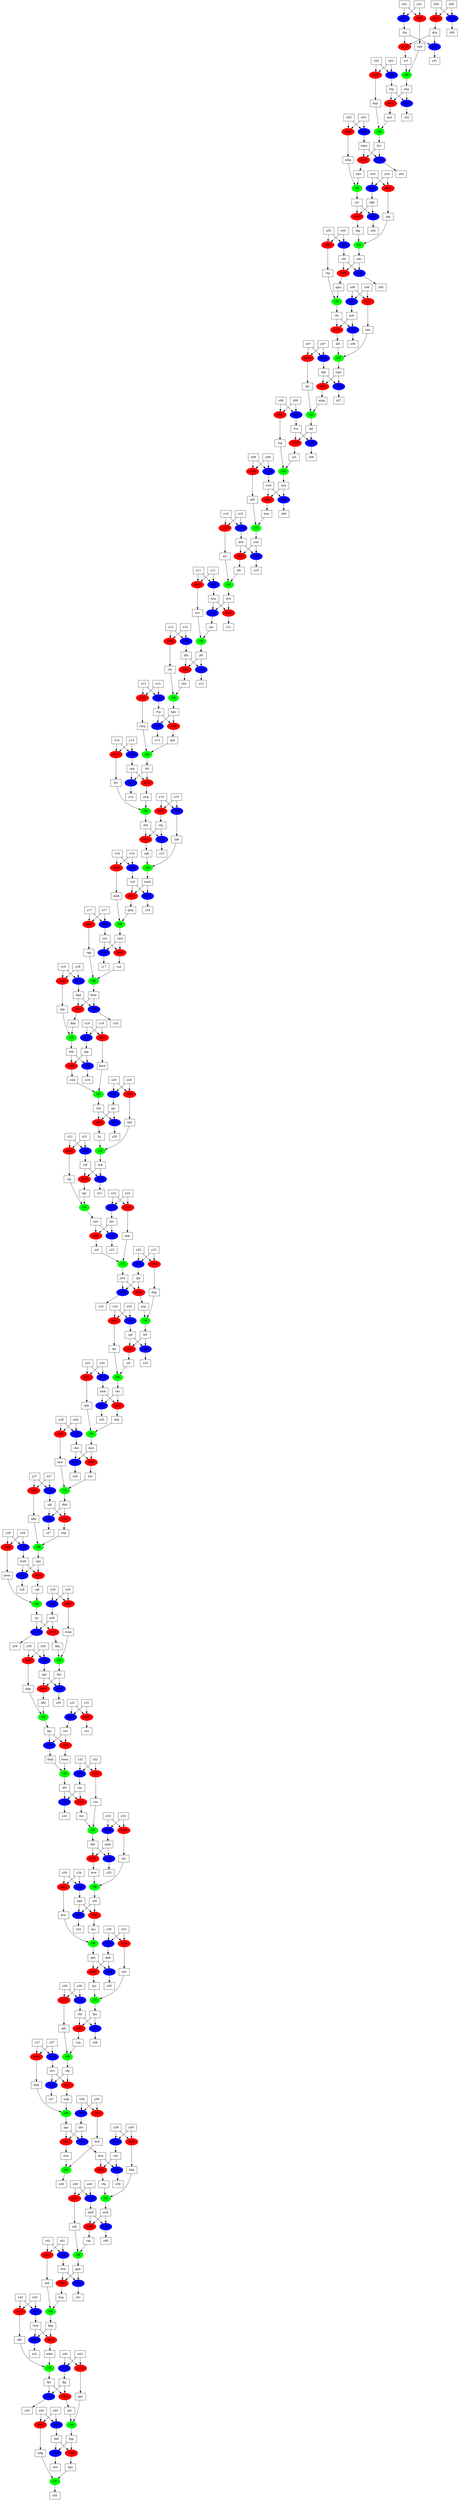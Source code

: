 digraph "G" {
func0 [label="XOR",color=blue,style=filled];
func1 [label="AND",color=red,style=filled];
func2 [label="XOR",color=blue,style=filled];
func3 [label="OR",color=green,style=filled];
func4 [label="XOR",color=blue,style=filled];
func5 [label="XOR",color=blue,style=filled];
func6 [label="AND",color=red,style=filled];
func7 [label="OR",color=green,style=filled];
func8 [label="AND",color=red,style=filled];
func9 [label="OR",color=green,style=filled];
func10 [label="AND",color=red,style=filled];
func11 [label="AND",color=red,style=filled];
func12 [label="AND",color=red,style=filled];
func13 [label="XOR",color=blue,style=filled];
func14 [label="OR",color=green,style=filled];
func15 [label="XOR",color=blue,style=filled];
func16 [label="XOR",color=blue,style=filled];
func17 [label="AND",color=red,style=filled];
func18 [label="OR",color=green,style=filled];
func19 [label="AND",color=red,style=filled];
func20 [label="XOR",color=blue,style=filled];
func21 [label="AND",color=red,style=filled];
func22 [label="AND",color=red,style=filled];
func23 [label="AND",color=red,style=filled];
func24 [label="AND",color=red,style=filled];
func25 [label="XOR",color=blue,style=filled];
func26 [label="XOR",color=blue,style=filled];
func27 [label="AND",color=red,style=filled];
func28 [label="AND",color=red,style=filled];
func29 [label="OR",color=green,style=filled];
func30 [label="AND",color=red,style=filled];
func31 [label="XOR",color=blue,style=filled];
func32 [label="OR",color=green,style=filled];
func33 [label="AND",color=red,style=filled];
func34 [label="AND",color=red,style=filled];
func35 [label="OR",color=green,style=filled];
func36 [label="OR",color=green,style=filled];
func37 [label="AND",color=red,style=filled];
func38 [label="OR",color=green,style=filled];
func39 [label="AND",color=red,style=filled];
func40 [label="OR",color=green,style=filled];
func41 [label="XOR",color=blue,style=filled];
func42 [label="XOR",color=blue,style=filled];
func43 [label="XOR",color=blue,style=filled];
func44 [label="XOR",color=blue,style=filled];
func45 [label="AND",color=red,style=filled];
func46 [label="OR",color=green,style=filled];
func47 [label="XOR",color=blue,style=filled];
func48 [label="XOR",color=blue,style=filled];
func49 [label="XOR",color=blue,style=filled];
func50 [label="XOR",color=blue,style=filled];
func51 [label="XOR",color=blue,style=filled];
func52 [label="OR",color=green,style=filled];
func53 [label="XOR",color=blue,style=filled];
func54 [label="XOR",color=blue,style=filled];
func55 [label="OR",color=green,style=filled];
func56 [label="AND",color=red,style=filled];
func57 [label="XOR",color=blue,style=filled];
func58 [label="XOR",color=blue,style=filled];
func59 [label="OR",color=green,style=filled];
func60 [label="AND",color=red,style=filled];
func61 [label="OR",color=green,style=filled];
func62 [label="OR",color=green,style=filled];
func63 [label="AND",color=red,style=filled];
func64 [label="AND",color=red,style=filled];
func65 [label="AND",color=red,style=filled];
func66 [label="OR",color=green,style=filled];
func67 [label="XOR",color=blue,style=filled];
func68 [label="XOR",color=blue,style=filled];
func69 [label="AND",color=red,style=filled];
func70 [label="XOR",color=blue,style=filled];
func71 [label="XOR",color=blue,style=filled];
func72 [label="AND",color=red,style=filled];
func73 [label="OR",color=green,style=filled];
func74 [label="XOR",color=blue,style=filled];
func75 [label="AND",color=red,style=filled];
func76 [label="AND",color=red,style=filled];
func77 [label="AND",color=red,style=filled];
func78 [label="OR",color=green,style=filled];
func79 [label="XOR",color=blue,style=filled];
func80 [label="AND",color=red,style=filled];
func81 [label="XOR",color=blue,style=filled];
func82 [label="AND",color=red,style=filled];
func83 [label="AND",color=red,style=filled];
func84 [label="AND",color=red,style=filled];
func85 [label="AND",color=red,style=filled];
func86 [label="XOR",color=blue,style=filled];
func87 [label="XOR",color=blue,style=filled];
func88 [label="AND",color=red,style=filled];
func89 [label="AND",color=red,style=filled];
func90 [label="AND",color=red,style=filled];
func91 [label="AND",color=red,style=filled];
func92 [label="XOR",color=blue,style=filled];
func93 [label="OR",color=green,style=filled];
func94 [label="OR",color=green,style=filled];
func95 [label="XOR",color=blue,style=filled];
func96 [label="XOR",color=blue,style=filled];
func97 [label="XOR",color=blue,style=filled];
func98 [label="XOR",color=blue,style=filled];
func99 [label="AND",color=red,style=filled];
func100 [label="XOR",color=blue,style=filled];
func101 [label="XOR",color=blue,style=filled];
func102 [label="AND",color=red,style=filled];
func103 [label="XOR",color=blue,style=filled];
func104 [label="XOR",color=blue,style=filled];
func105 [label="AND",color=red,style=filled];
func106 [label="AND",color=red,style=filled];
func107 [label="XOR",color=blue,style=filled];
func108 [label="XOR",color=blue,style=filled];
func109 [label="AND",color=red,style=filled];
func110 [label="AND",color=red,style=filled];
func111 [label="OR",color=green,style=filled];
func112 [label="XOR",color=blue,style=filled];
func113 [label="XOR",color=blue,style=filled];
func114 [label="XOR",color=blue,style=filled];
func115 [label="XOR",color=blue,style=filled];
func116 [label="XOR",color=blue,style=filled];
func117 [label="XOR",color=blue,style=filled];
func118 [label="AND",color=red,style=filled];
func119 [label="AND",color=red,style=filled];
func120 [label="AND",color=red,style=filled];
func121 [label="XOR",color=blue,style=filled];
func122 [label="OR",color=green,style=filled];
func123 [label="OR",color=green,style=filled];
func124 [label="AND",color=red,style=filled];
func125 [label="XOR",color=blue,style=filled];
func126 [label="AND",color=red,style=filled];
func127 [label="AND",color=red,style=filled];
func128 [label="XOR",color=blue,style=filled];
func129 [label="XOR",color=blue,style=filled];
func130 [label="AND",color=red,style=filled];
func131 [label="AND",color=red,style=filled];
func132 [label="XOR",color=blue,style=filled];
func133 [label="XOR",color=blue,style=filled];
func134 [label="XOR",color=blue,style=filled];
func135 [label="AND",color=red,style=filled];
func136 [label="XOR",color=blue,style=filled];
func137 [label="AND",color=red,style=filled];
func138 [label="OR",color=green,style=filled];
func139 [label="AND",color=red,style=filled];
func140 [label="OR",color=green,style=filled];
func141 [label="AND",color=red,style=filled];
func142 [label="XOR",color=blue,style=filled];
func143 [label="XOR",color=blue,style=filled];
func144 [label="OR",color=green,style=filled];
func145 [label="AND",color=red,style=filled];
func146 [label="AND",color=red,style=filled];
func147 [label="AND",color=red,style=filled];
func148 [label="XOR",color=blue,style=filled];
func149 [label="AND",color=red,style=filled];
func150 [label="AND",color=red,style=filled];
func151 [label="XOR",color=blue,style=filled];
func152 [label="XOR",color=blue,style=filled];
func153 [label="AND",color=red,style=filled];
func154 [label="AND",color=red,style=filled];
func155 [label="OR",color=green,style=filled];
func156 [label="AND",color=red,style=filled];
func157 [label="AND",color=red,style=filled];
func158 [label="XOR",color=blue,style=filled];
func159 [label="OR",color=green,style=filled];
func160 [label="XOR",color=blue,style=filled];
func161 [label="OR",color=green,style=filled];
func162 [label="XOR",color=blue,style=filled];
func163 [label="AND",color=red,style=filled];
func164 [label="XOR",color=blue,style=filled];
func165 [label="OR",color=green,style=filled];
func166 [label="OR",color=green,style=filled];
func167 [label="XOR",color=blue,style=filled];
func168 [label="AND",color=red,style=filled];
func169 [label="AND",color=red,style=filled];
func170 [label="AND",color=red,style=filled];
func171 [label="XOR",color=blue,style=filled];
func172 [label="AND",color=red,style=filled];
func173 [label="OR",color=green,style=filled];
func174 [label="OR",color=green,style=filled];
func175 [label="AND",color=red,style=filled];
func176 [label="AND",color=red,style=filled];
func177 [label="OR",color=green,style=filled];
func178 [label="XOR",color=blue,style=filled];
func179 [label="XOR",color=blue,style=filled];
func180 [label="XOR",color=blue,style=filled];
func181 [label="AND",color=red,style=filled];
func182 [label="OR",color=green,style=filled];
func183 [label="XOR",color=blue,style=filled];
func184 [label="XOR",color=blue,style=filled];
func185 [label="OR",color=green,style=filled];
func186 [label="AND",color=red,style=filled];
func187 [label="AND",color=red,style=filled];
func188 [label="XOR",color=blue,style=filled];
func189 [label="XOR",color=blue,style=filled];
func190 [label="OR",color=green,style=filled];
func191 [label="OR",color=green,style=filled];
func192 [label="AND",color=red,style=filled];
func193 [label="AND",color=red,style=filled];
func194 [label="AND",color=red,style=filled];
func195 [label="AND",color=red,style=filled];
func196 [label="XOR",color=blue,style=filled];
func197 [label="AND",color=red,style=filled];
func198 [label="XOR",color=blue,style=filled];
func199 [label="OR",color=green,style=filled];
func200 [label="XOR",color=blue,style=filled];
func201 [label="AND",color=red,style=filled];
func202 [label="XOR",color=blue,style=filled];
func203 [label="XOR",color=blue,style=filled];
func204 [label="OR",color=green,style=filled];
func205 [label="XOR",color=blue,style=filled];
func206 [label="AND",color=red,style=filled];
func207 [label="AND",color=red,style=filled];
func208 [label="XOR",color=blue,style=filled];
func209 [label="OR",color=green,style=filled];
func210 [label="AND",color=red,style=filled];
func211 [label="OR",color=green,style=filled];
func212 [label="XOR",color=blue,style=filled];
func213 [label="AND",color=red,style=filled];
func214 [label="AND",color=red,style=filled];
func215 [label="XOR",color=blue,style=filled];
func216 [label="XOR",color=blue,style=filled];
func217 [label="XOR",color=blue,style=filled];
func218 [label="XOR",color=blue,style=filled];
func219 [label="XOR",color=blue,style=filled];
func220 [label="AND",color=red,style=filled];
func221 [label="AND",color=red,style=filled];
wire_rdf [label="rdf",shape=box];
wire_nck [label="nck",shape=box];
wire_z21 [label="z21",shape=box];
wire_rdf -> func0;
wire_nck -> func0;
func0 -> wire_z21;
wire_y12 [label="y12",shape=box];
wire_x12 [label="x12",shape=box];
wire_stn [label="stn",shape=box];
wire_y12 -> func1;
wire_x12 -> func1;
func1 -> wire_stn;
wire_twb [label="twb",shape=box];
wire_jgm [label="jgm",shape=box];
wire_z41 [label="z41",shape=box];
wire_twb -> func2;
wire_jgm -> func2;
func2 -> wire_z41;
wire_cpj [label="cpj",shape=box];
wire_tgr [label="tgr",shape=box];
wire_cmt [label="cmt",shape=box];
wire_cpj -> func3;
wire_tgr -> func3;
func3 -> wire_cmt;
wire_y17 [label="y17",shape=box];
wire_x17 [label="x17",shape=box];
wire_jws [label="jws",shape=box];
wire_y17 -> func4;
wire_x17 -> func4;
func4 -> wire_jws;
wire_cpg [label="cpg",shape=box];
wire_tdr [label="tdr",shape=box];
wire_z14 [label="z14",shape=box];
wire_cpg -> func5;
wire_tdr -> func5;
func5 -> wire_z14;
wire_x42 [label="x42",shape=box];
wire_y42 [label="y42",shape=box];
wire_dkt [label="dkt",shape=box];
wire_x42 -> func6;
wire_y42 -> func6;
func6 -> wire_dkt;
wire_jmq [label="jmq",shape=box];
wire_bjv [label="bjv",shape=box];
wire_dck [label="dck",shape=box];
wire_jmq -> func7;
wire_bjv -> func7;
func7 -> wire_dck;
wire_wkt [label="wkt",shape=box];
wire_jgp [label="jgp",shape=box];
wire_cwk [label="cwk",shape=box];
wire_wkt -> func8;
wire_jgp -> func8;
func8 -> wire_cwk;
wire_fmk [label="fmk",shape=box];
wire_wqh [label="wqh",shape=box];
wire_pqr [label="pqr",shape=box];
wire_fmk -> func9;
wire_wqh -> func9;
func9 -> wire_pqr;
wire_jws [label="jws",shape=box];
wire_rmd [label="rmd",shape=box];
wire_rsd [label="rsd",shape=box];
wire_jws -> func10;
wire_rmd -> func10;
func10 -> wire_rsd;
wire_y32 [label="y32",shape=box];
wire_x32 [label="x32",shape=box];
wire_rns [label="rns",shape=box];
wire_y32 -> func11;
wire_x32 -> func11;
func11 -> wire_rns;
wire_twb [label="twb",shape=box];
wire_jgm [label="jgm",shape=box];
wire_kvg [label="kvg",shape=box];
wire_twb -> func12;
wire_jgm -> func12;
func12 -> wire_kvg;
wire_nrq [label="nrq",shape=box];
wire_wcd [label="wcd",shape=box];
wire_z09 [label="z09",shape=box];
wire_nrq -> func13;
wire_wcd -> func13;
func13 -> wire_z09;
wire_btc [label="btc",shape=box];
wire_rns [label="rns",shape=box];
wire_dtb [label="dtb",shape=box];
wire_btc -> func14;
wire_rns -> func14;
func14 -> wire_dtb;
wire_ctq [label="ctq",shape=box];
wire_gjs [label="gjs",shape=box];
wire_z20 [label="z20",shape=box];
wire_ctq -> func15;
wire_gjs -> func15;
func15 -> wire_z20;
wire_dqd [label="dqd",shape=box];
wire_hhm [label="hhm",shape=box];
wire_z18 [label="z18",shape=box];
wire_dqd -> func16;
wire_hhm -> func16;
func16 -> wire_z18;
wire_hfh [label="hfh",shape=box];
wire_jdt [label="jdt",shape=box];
wire_nhs [label="nhs",shape=box];
wire_hfh -> func17;
wire_jdt -> func17;
func17 -> wire_nhs;
wire_rsd [label="rsd",shape=box];
wire_rgp [label="rgp",shape=box];
wire_hhm [label="hhm",shape=box];
wire_rsd -> func18;
wire_rgp -> func18;
func18 -> wire_hhm;
wire_x19 [label="x19",shape=box];
wire_y19 [label="y19",shape=box];
wire_kmw [label="kmw",shape=box];
wire_x19 -> func19;
wire_y19 -> func19;
func19 -> wire_kmw;
wire_dck [label="dck",shape=box];
wire_ctg [label="ctg",shape=box];
wire_z15 [label="z15",shape=box];
wire_dck -> func20;
wire_ctg -> func20;
func20 -> wire_z15;
wire_pqr [label="pqr",shape=box];
wire_hhv [label="hhv",shape=box];
wire_trm [label="trm",shape=box];
wire_pqr -> func21;
wire_hhv -> func21;
func21 -> wire_trm;
wire_y08 [label="y08",shape=box];
wire_x08 [label="x08",shape=box];
wire_trg [label="trg",shape=box];
wire_y08 -> func22;
wire_x08 -> func22;
func22 -> wire_trg;
wire_x31 [label="x31",shape=box];
wire_y31 [label="y31",shape=box];
wire_z31 [label="z31",shape=box];
wire_x31 -> func23;
wire_y31 -> func23;
func23 -> wire_z31;
wire_x14 [label="x14",shape=box];
wire_y14 [label="y14",shape=box];
wire_bjv [label="bjv",shape=box];
wire_x14 -> func24;
wire_y14 -> func24;
func24 -> wire_bjv;
wire_y26 [label="y26",shape=box];
wire_x26 [label="x26",shape=box];
wire_sbn [label="sbn",shape=box];
wire_y26 -> func25;
wire_x26 -> func25;
func25 -> wire_sbn;
wire_pgj [label="pgj",shape=box];
wire_fnn [label="fnn",shape=box];
wire_z30 [label="z30",shape=box];
wire_pgj -> func26;
wire_fnn -> func26;
func26 -> wire_z30;
wire_hwb [label="hwb",shape=box];
wire_rgq [label="rgq",shape=box];
wire_cqf [label="cqf",shape=box];
wire_hwb -> func27;
wire_rgq -> func27;
func27 -> wire_cqf;
wire_ctq [label="ctq",shape=box];
wire_gjs [label="gjs",shape=box];
wire_fcj [label="fcj",shape=box];
wire_ctq -> func28;
wire_gjs -> func28;
func28 -> wire_fcj;
wire_thp [label="thp",shape=box];
wire_qdg [label="qdg",shape=box];
wire_rgq [label="rgq",shape=box];
wire_thp -> func29;
wire_qdg -> func29;
func29 -> wire_rgq;
wire_y03 [label="y03",shape=box];
wire_x03 [label="x03",shape=box];
wire_mhg [label="mhg",shape=box];
wire_y03 -> func30;
wire_x03 -> func30;
func30 -> wire_mhg;
wire_sbt [label="sbt",shape=box];
wire_ndc [label="ndc",shape=box];
wire_z05 [label="z05",shape=box];
wire_sbt -> func31;
wire_ndc -> func31;
func31 -> wire_z05;
wire_nrr [label="nrr",shape=box];
wire_hfv [label="hfv",shape=box];
wire_dvh [label="dvh",shape=box];
wire_nrr -> func32;
wire_hfv -> func32;
func32 -> wire_dvh;
wire_x07 [label="x07",shape=box];
wire_y07 [label="y07",shape=box];
wire_djc [label="djc",shape=box];
wire_x07 -> func33;
wire_y07 -> func33;
func33 -> wire_djc;
wire_dtb [label="dtb",shape=box];
wire_mpb [label="mpb",shape=box];
wire_hvw [label="hvw",shape=box];
wire_dtb -> func34;
wire_mpb -> func34;
func34 -> wire_hvw;
wire_pwm [label="pwm",shape=box];
wire_cqf [label="cqf",shape=box];
wire_cjs [label="cjs",shape=box];
wire_pwm -> func35;
wire_cqf -> func35;
func35 -> wire_cjs;
wire_dkt [label="dkt",shape=box];
wire_wdw [label="wdw",shape=box];
wire_fpv [label="fpv",shape=box];
wire_dkt -> func36;
wire_wdw -> func36;
func36 -> wire_fpv;
wire_x24 [label="x24",shape=box];
wire_y24 [label="y24",shape=box];
wire_djv [label="djv",shape=box];
wire_x24 -> func37;
wire_y24 -> func37;
func37 -> wire_djv;
wire_vsq [label="vsq",shape=box];
wire_gkt [label="gkt",shape=box];
wire_cfp [label="cfp",shape=box];
wire_vsq -> func38;
wire_gkt -> func38;
func38 -> wire_cfp;
wire_x17 [label="x17",shape=box];
wire_y17 [label="y17",shape=box];
wire_rgp [label="rgp",shape=box];
wire_x17 -> func39;
wire_y17 -> func39;
func39 -> wire_rgp;
wire_rvf [label="rvf",shape=box];
wire_vph [label="vph",shape=box];
wire_nhg [label="nhg",shape=box];
wire_rvf -> func40;
wire_vph -> func40;
func40 -> wire_nhg;
wire_x44 [label="x44",shape=box];
wire_y44 [label="y44",shape=box];
wire_bbf [label="bbf",shape=box];
wire_x44 -> func41;
wire_y44 -> func41;
func41 -> wire_bbf;
wire_cjs [label="cjs",shape=box];
wire_gnb [label="gnb",shape=box];
wire_z29 [label="z29",shape=box];
wire_cjs -> func42;
wire_gnb -> func42;
func42 -> wire_z29;
wire_y30 [label="y30",shape=box];
wire_x30 [label="x30",shape=box];
wire_pgj [label="pgj",shape=box];
wire_y30 -> func43;
wire_x30 -> func43;
func43 -> wire_pgj;
wire_y27 [label="y27",shape=box];
wire_x27 [label="x27",shape=box];
wire_sjb [label="sjb",shape=box];
wire_y27 -> func44;
wire_x27 -> func44;
func44 -> wire_sjb;
wire_fpp [label="fpp",shape=box];
wire_bbf [label="bbf",shape=box];
wire_dps [label="dps",shape=box];
wire_fpp -> func45;
wire_bbf -> func45;
func45 -> wire_dps;
wire_ggc [label="ggc",shape=box];
wire_ptt [label="ptt",shape=box];
wire_fpp [label="fpp",shape=box];
wire_ggc -> func46;
wire_ptt -> func46;
func46 -> wire_fpp;
wire_x18 [label="x18",shape=box];
wire_y18 [label="y18",shape=box];
wire_dqd [label="dqd",shape=box];
wire_x18 -> func47;
wire_y18 -> func47;
func47 -> wire_dqd;
wire_y19 [label="y19",shape=box];
wire_x19 [label="x19",shape=box];
wire_jgp [label="jgp",shape=box];
wire_y19 -> func48;
wire_x19 -> func48;
func48 -> wire_jgp;
wire_wkt [label="wkt",shape=box];
wire_jgp [label="jgp",shape=box];
wire_z19 [label="z19",shape=box];
wire_wkt -> func49;
wire_jgp -> func49;
func49 -> wire_z19;
wire_jcs [label="jcs",shape=box];
wire_ngk [label="ngk",shape=box];
wire_z04 [label="z04",shape=box];
wire_jcs -> func50;
wire_ngk -> func50;
func50 -> wire_z04;
wire_y21 [label="y21",shape=box];
wire_x21 [label="x21",shape=box];
wire_rdf [label="rdf",shape=box];
wire_y21 -> func51;
wire_x21 -> func51;
func51 -> wire_rdf;
wire_spp [label="spp",shape=box];
wire_fkm [label="fkm",shape=box];
wire_wkt [label="wkt",shape=box];
wire_spp -> func52;
wire_fkm -> func52;
func52 -> wire_wkt;
wire_x16 [label="x16",shape=box];
wire_y16 [label="y16",shape=box];
wire_vsd [label="vsd",shape=box];
wire_x16 -> func53;
wire_y16 -> func53;
func53 -> wire_vsd;
wire_y14 [label="y14",shape=box];
wire_x14 [label="x14",shape=box];
wire_cpg [label="cpg",shape=box];
wire_y14 -> func54;
wire_x14 -> func54;
func54 -> wire_cpg;
wire_mbk [label="mbk",shape=box];
wire_qwg [label="qwg",shape=box];
wire_rmd [label="rmd",shape=box];
wire_mbk -> func55;
wire_qwg -> func55;
func55 -> wire_rmd;
wire_y10 [label="y10",shape=box];
wire_x10 [label="x10",shape=box];
wire_nrr [label="nrr",shape=box];
wire_y10 -> func56;
wire_x10 -> func56;
func56 -> wire_nrr;
wire_x05 [label="x05",shape=box];
wire_y05 [label="y05",shape=box];
wire_sbt [label="sbt",shape=box];
wire_x05 -> func57;
wire_y05 -> func57;
func57 -> wire_sbt;
wire_y13 [label="y13",shape=box];
wire_x13 [label="x13",shape=box];
wire_fvp [label="fvp",shape=box];
wire_y13 -> func58;
wire_x13 -> func58;
func58 -> wire_fvp;
wire_gdf [label="gdf",shape=box];
wire_tnw [label="tnw",shape=box];
wire_srm [label="srm",shape=box];
wire_gdf -> func59;
wire_tnw -> func59;
func59 -> wire_srm;
wire_x09 [label="x09",shape=box];
wire_y09 [label="y09",shape=box];
wire_gdf [label="gdf",shape=box];
wire_x09 -> func60;
wire_y09 -> func60;
func60 -> wire_gdf;
wire_nvc [label="nvc",shape=box];
wire_rpv [label="rpv",shape=box];
wire_jdt [label="jdt",shape=box];
wire_nvc -> func61;
wire_rpv -> func61;
func61 -> wire_jdt;
wire_kmw [label="kmw",shape=box];
wire_cwk [label="cwk",shape=box];
wire_ctq [label="ctq",shape=box];
wire_kmw -> func62;
wire_cwk -> func62;
func62 -> wire_ctq;
wire_vsd [label="vsd",shape=box];
wire_wmb [label="wmb",shape=box];
wire_qwg [label="qwg",shape=box];
wire_vsd -> func63;
wire_wmb -> func63;
func63 -> wire_qwg;
wire_x44 [label="x44",shape=box];
wire_y44 [label="y44",shape=box];
wire_mfg [label="mfg",shape=box];
wire_x44 -> func64;
wire_y44 -> func64;
func64 -> wire_mfg;
wire_y27 [label="y27",shape=box];
wire_x27 [label="x27",shape=box];
wire_qdg [label="qdg",shape=box];
wire_y27 -> func65;
wire_x27 -> func65;
func65 -> wire_qdg;
wire_jbg [label="jbg",shape=box];
wire_jqp [label="jqp",shape=box];
wire_ndc [label="ndc",shape=box];
wire_jbg -> func66;
wire_jqp -> func66;
func66 -> wire_ndc;
wire_x04 [label="x04",shape=box];
wire_y04 [label="y04",shape=box];
wire_ngk [label="ngk",shape=box];
wire_x04 -> func67;
wire_y04 -> func67;
func67 -> wire_ngk;
wire_hfh [label="hfh",shape=box];
wire_jdt [label="jdt",shape=box];
wire_z12 [label="z12",shape=box];
wire_hfh -> func68;
wire_jdt -> func68;
func68 -> wire_z12;
wire_ctg [label="ctg",shape=box];
wire_dck [label="dck",shape=box];
wire_sqh [label="sqh",shape=box];
wire_ctg -> func69;
wire_dck -> func69;
func69 -> wire_sqh;
wire_jww [label="jww",shape=box];
wire_djk [label="djk",shape=box];
wire_z23 [label="z23",shape=box];
wire_jww -> func70;
wire_djk -> func70;
func70 -> wire_z23;
wire_dtf [label="dtf",shape=box];
wire_vjq [label="vjq",shape=box];
wire_z32 [label="z32",shape=box];
wire_dtf -> func71;
wire_vjq -> func71;
func71 -> wire_z32;
wire_ngd [label="ngd",shape=box];
wire_sbf [label="sbf",shape=box];
wire_ksc [label="ksc",shape=box];
wire_ngd -> func72;
wire_sbf -> func72;
func72 -> wire_ksc;
wire_mfg [label="mfg",shape=box];
wire_dps [label="dps",shape=box];
wire_z45 [label="z45",shape=box];
wire_mfg -> func73;
wire_dps -> func73;
func73 -> wire_z45;
wire_x01 [label="x01",shape=box];
wire_y01 [label="y01",shape=box];
wire_rtg [label="rtg",shape=box];
wire_x01 -> func74;
wire_y01 -> func74;
func74 -> wire_rtg;
wire_tdr [label="tdr",shape=box];
wire_cpg [label="cpg",shape=box];
wire_jmq [label="jmq",shape=box];
wire_tdr -> func75;
wire_cpg -> func75;
func75 -> wire_jmq;
wire_y28 [label="y28",shape=box];
wire_x28 [label="x28",shape=box];
wire_pwm [label="pwm",shape=box];
wire_y28 -> func76;
wire_x28 -> func76;
func76 -> wire_pwm;
wire_y41 [label="y41",shape=box];
wire_x41 [label="x41",shape=box];
wire_hhf [label="hhf",shape=box];
wire_y41 -> func77;
wire_x41 -> func77;
func77 -> wire_hhf;
wire_qqp [label="qqp",shape=box];
wire_hfd [label="hfd",shape=box];
wire_fgs [label="fgs",shape=box];
wire_qqp -> func78;
wire_hfd -> func78;
func78 -> wire_fgs;
wire_wmb [label="wmb",shape=box];
wire_vsd [label="vsd",shape=box];
wire_z16 [label="z16",shape=box];
wire_wmb -> func79;
wire_vsd -> func79;
func79 -> wire_z16;
wire_pgj [label="pgj",shape=box];
wire_fnn [label="fnn",shape=box];
wire_hfd [label="hfd",shape=box];
wire_pgj -> func80;
wire_fnn -> func80;
func80 -> wire_hfd;
wire_dmf [label="dmf",shape=box];
wire_nwb [label="nwb",shape=box];
wire_z40 [label="z40",shape=box];
wire_dmf -> func81;
wire_nwb -> func81;
func81 -> wire_z40;
wire_rfs [label="rfs",shape=box];
wire_pcb [label="pcb",shape=box];
wire_ktf [label="ktf",shape=box];
wire_rfs -> func82;
wire_pcb -> func82;
func82 -> wire_ktf;
wire_y05 [label="y05",shape=box];
wire_x05 [label="x05",shape=box];
wire_rtp [label="rtp",shape=box];
wire_y05 -> func83;
wire_x05 -> func83;
func83 -> wire_rtp;
wire_vjq [label="vjq",shape=box];
wire_dtf [label="dtf",shape=box];
wire_btc [label="btc",shape=box];
wire_vjq -> func84;
wire_dtf -> func84;
func84 -> wire_btc;
wire_fvp [label="fvp",shape=box];
wire_hjm [label="hjm",shape=box];
wire_qrk [label="qrk",shape=box];
wire_fvp -> func85;
wire_hjm -> func85;
func85 -> wire_qrk;
wire_mpb [label="mpb",shape=box];
wire_dtb [label="dtb",shape=box];
wire_z33 [label="z33",shape=box];
wire_mpb -> func86;
wire_dtb -> func86;
func86 -> wire_z33;
wire_y12 [label="y12",shape=box];
wire_x12 [label="x12",shape=box];
wire_hfh [label="hfh",shape=box];
wire_y12 -> func87;
wire_x12 -> func87;
func87 -> wire_hfh;
wire_cmt [label="cmt",shape=box];
wire_cbv [label="cbv",shape=box];
wire_jcd [label="jcd",shape=box];
wire_cmt -> func88;
wire_cbv -> func88;
func88 -> wire_jcd;
wire_tkf [label="tkf",shape=box];
wire_frw [label="frw",shape=box];
wire_nrt [label="nrt",shape=box];
wire_tkf -> func89;
wire_frw -> func89;
func89 -> wire_nrt;
wire_wcd [label="wcd",shape=box];
wire_nrq [label="nrq",shape=box];
wire_tnw [label="tnw",shape=box];
wire_wcd -> func90;
wire_nrq -> func90;
func90 -> wire_tnw;
wire_hwk [label="hwk",shape=box];
wire_cbc [label="cbc",shape=box];
wire_btk [label="btk",shape=box];
wire_hwk -> func91;
wire_cbc -> func91;
func91 -> wire_btk;
wire_hhv [label="hhv",shape=box];
wire_pqr [label="pqr",shape=box];
wire_dvq [label="dvq",shape=box];
wire_hhv -> func92;
wire_pqr -> func92;
func92 -> wire_dvq;
wire_rfq [label="rfq",shape=box];
wire_bbk [label="bbk",shape=box];
wire_nwb [label="nwb",shape=box];
wire_rfq -> func93;
wire_bbk -> func93;
func93 -> wire_nwb;
wire_nhf [label="nhf",shape=box];
wire_fcj [label="fcj",shape=box];
wire_nck [label="nck",shape=box];
wire_nhf -> func94;
wire_fcj -> func94;
func94 -> wire_nck;
wire_rww [label="rww",shape=box];
wire_kbg [label="kbg",shape=box];
wire_z42 [label="z42",shape=box];
wire_rww -> func95;
wire_kbg -> func95;
func95 -> wire_z42;
wire_x11 [label="x11",shape=box];
wire_y11 [label="y11",shape=box];
wire_hnn [label="hnn",shape=box];
wire_x11 -> func96;
wire_y11 -> func96;
func96 -> wire_hnn;
wire_fgs [label="fgs",shape=box];
wire_ctw [label="ctw",shape=box];
wire_dmh [label="dmh",shape=box];
wire_fgs -> func97;
wire_ctw -> func97;
func97 -> wire_dmh;
wire_y36 [label="y36",shape=box];
wire_x36 [label="x36",shape=box];
wire_rbf [label="rbf",shape=box];
wire_y36 -> func98;
wire_x36 -> func98;
func98 -> wire_rbf;
wire_y01 [label="y01",shape=box];
wire_x01 [label="x01",shape=box];
wire_vph [label="vph",shape=box];
wire_y01 -> func99;
wire_x01 -> func99;
func99 -> wire_vph;
wire_fjg [label="fjg",shape=box];
wire_fpv [label="fpv",shape=box];
wire_z43 [label="z43",shape=box];
wire_fjg -> func100;
wire_fpv -> func100;
func100 -> wire_z43;
wire_x06 [label="x06",shape=box];
wire_y06 [label="y06",shape=box];
wire_pcb [label="pcb",shape=box];
wire_x06 -> func101;
wire_y06 -> func101;
func101 -> wire_pcb;
wire_x33 [label="x33",shape=box];
wire_y33 [label="y33",shape=box];
wire_spv [label="spv",shape=box];
wire_x33 -> func102;
wire_y33 -> func102;
func102 -> wire_spv;
wire_y00 [label="y00",shape=box];
wire_x00 [label="x00",shape=box];
wire_z00 [label="z00",shape=box];
wire_y00 -> func103;
wire_x00 -> func103;
func103 -> wire_z00;
wire_x23 [label="x23",shape=box];
wire_y23 [label="y23",shape=box];
wire_djk [label="djk",shape=box];
wire_x23 -> func104;
wire_y23 -> func104;
func104 -> wire_djk;
wire_x22 [label="x22",shape=box];
wire_y22 [label="y22",shape=box];
wire_mjp [label="mjp",shape=box];
wire_x22 -> func105;
wire_y22 -> func105;
func105 -> wire_mjp;
wire_wbm [label="wbm",shape=box];
wire_hrv [label="hrv",shape=box];
wire_dwv [label="dwv",shape=box];
wire_wbm -> func106;
wire_hrv -> func106;
func106 -> wire_dwv;
wire_hwb [label="hwb",shape=box];
wire_rgq [label="rgq",shape=box];
wire_z28 [label="z28",shape=box];
wire_hwb -> func107;
wire_rgq -> func107;
func107 -> wire_z28;
wire_x03 [label="x03",shape=box];
wire_y03 [label="y03",shape=box];
wire_wbm [label="wbm",shape=box];
wire_x03 -> func108;
wire_y03 -> func108;
func108 -> wire_wbm;
wire_x00 [label="x00",shape=box];
wire_y00 [label="y00",shape=box];
wire_drq [label="drq",shape=box];
wire_x00 -> func109;
wire_y00 -> func109;
func109 -> wire_drq;
wire_x23 [label="x23",shape=box];
wire_y23 [label="y23",shape=box];
wire_dnp [label="dnp",shape=box];
wire_x23 -> func110;
wire_y23 -> func110;
func110 -> wire_dnp;
wire_wmk [label="wmk",shape=box];
wire_kfq [label="kfq",shape=box];
wire_fnn [label="fnn",shape=box];
wire_wmk -> func111;
wire_kfq -> func111;
func111 -> wire_fnn;
wire_x33 [label="x33",shape=box];
wire_y33 [label="y33",shape=box];
wire_mpb [label="mpb",shape=box];
wire_x33 -> func112;
wire_y33 -> func112;
func112 -> wire_mpb;
wire_y43 [label="y43",shape=box];
wire_x43 [label="x43",shape=box];
wire_fjg [label="fjg",shape=box];
wire_y43 -> func113;
wire_x43 -> func113;
func113 -> wire_fjg;
wire_y02 [label="y02",shape=box];
wire_x02 [label="x02",shape=box];
wire_btp [label="btp",shape=box];
wire_y02 -> func114;
wire_x02 -> func114;
func114 -> wire_btp;
wire_hnn [label="hnn",shape=box];
wire_dvh [label="dvh",shape=box];
wire_rpv [label="rpv",shape=box];
wire_hnn -> func115;
wire_dvh -> func115;
func115 -> wire_rpv;
wire_cpf [label="cpf",shape=box];
wire_btf [label="btf",shape=box];
wire_z24 [label="z24",shape=box];
wire_cpf -> func116;
wire_btf -> func116;
func116 -> wire_z24;
wire_y42 [label="y42",shape=box];
wire_x42 [label="x42",shape=box];
wire_rww [label="rww",shape=box];
wire_y42 -> func117;
wire_x42 -> func117;
func117 -> wire_rww;
wire_gps [label="gps",shape=box];
wire_ggb [label="ggb",shape=box];
wire_qvj [label="qvj",shape=box];
wire_gps -> func118;
wire_ggb -> func118;
func118 -> wire_qvj;
wire_sbn [label="sbn",shape=box];
wire_cmn [label="cmn",shape=box];
wire_ntc [label="ntc",shape=box];
wire_sbn -> func119;
wire_cmn -> func119;
func119 -> wire_ntc;
wire_x36 [label="x36",shape=box];
wire_y36 [label="y36",shape=box];
wire_gkt [label="gkt",shape=box];
wire_x36 -> func120;
wire_y36 -> func120;
func120 -> wire_gkt;
wire_y39 [label="y39",shape=box];
wire_x39 [label="x39",shape=box];
wire_vnt [label="vnt",shape=box];
wire_y39 -> func121;
wire_x39 -> func121;
func121 -> wire_vnt;
wire_dnp [label="dnp",shape=box];
wire_nsp [label="nsp",shape=box];
wire_btf [label="btf",shape=box];
wire_dnp -> func122;
wire_nsp -> func122;
func122 -> wire_btf;
wire_rtp [label="rtp",shape=box];
wire_qms [label="qms",shape=box];
wire_rfs [label="rfs",shape=box];
wire_rtp -> func123;
wire_qms -> func123;
func123 -> wire_rfs;
wire_y29 [label="y29",shape=box];
wire_x29 [label="x29",shape=box];
wire_wmk [label="wmk",shape=box];
wire_y29 -> func124;
wire_x29 -> func124;
func124 -> wire_wmk;
wire_x24 [label="x24",shape=box];
wire_y24 [label="y24",shape=box];
wire_cpf [label="cpf",shape=box];
wire_x24 -> func125;
wire_y24 -> func125;
func125 -> wire_cpf;
wire_rtg [label="rtg",shape=box];
wire_drq [label="drq",shape=box];
wire_rvf [label="rvf",shape=box];
wire_rtg -> func126;
wire_drq -> func126;
func126 -> wire_rvf;
wire_sjb [label="sjb",shape=box];
wire_dbd [label="dbd",shape=box];
wire_thp [label="thp",shape=box];
wire_sjb -> func127;
wire_dbd -> func127;
func127 -> wire_thp;
wire_bbf [label="bbf",shape=box];
wire_fpp [label="fpp",shape=box];
wire_z44 [label="z44",shape=box];
wire_bbf -> func128;
wire_fpp -> func128;
func128 -> wire_z44;
wire_x32 [label="x32",shape=box];
wire_y32 [label="y32",shape=box];
wire_vjq [label="vjq",shape=box];
wire_x32 -> func129;
wire_y32 -> func129;
func129 -> wire_vjq;
wire_vnt [label="vnt",shape=box];
wire_dvq [label="dvq",shape=box];
wire_rfq [label="rfq",shape=box];
wire_vnt -> func130;
wire_dvq -> func130;
func130 -> wire_rfq;
wire_btf [label="btf",shape=box];
wire_cpf [label="cpf",shape=box];
wire_stf [label="stf",shape=box];
wire_btf -> func131;
wire_cpf -> func131;
func131 -> wire_stf;
wire_hjm [label="hjm",shape=box];
wire_fvp [label="fvp",shape=box];
wire_z13 [label="z13",shape=box];
wire_hjm -> func132;
wire_fvp -> func132;
func132 -> wire_z13;
wire_rmd [label="rmd",shape=box];
wire_jws [label="jws",shape=box];
wire_z17 [label="z17",shape=box];
wire_rmd -> func133;
wire_jws -> func133;
func133 -> wire_z17;
wire_rfs [label="rfs",shape=box];
wire_pcb [label="pcb",shape=box];
wire_z06 [label="z06",shape=box];
wire_rfs -> func134;
wire_pcb -> func134;
func134 -> wire_z06;
wire_fgs [label="fgs",shape=box];
wire_ctw [label="ctw",shape=box];
wire_bmm [label="bmm",shape=box];
wire_fgs -> func135;
wire_ctw -> func135;
func135 -> wire_bmm;
wire_vnt [label="vnt",shape=box];
wire_dvq [label="dvq",shape=box];
wire_z39 [label="z39",shape=box];
wire_vnt -> func136;
wire_dvq -> func136;
func136 -> wire_z39;
wire_dvv [label="dvv",shape=box];
wire_cfp [label="cfp",shape=box];
wire_wqh [label="wqh",shape=box];
wire_dvv -> func137;
wire_cfp -> func137;
func137 -> wire_wqh;
wire_mfj [label="mfj",shape=box];
wire_vgr [label="vgr",shape=box];
wire_jgm [label="jgm",shape=box];
wire_mfj -> func138;
wire_vgr -> func138;
func138 -> wire_jgm;
wire_y25 [label="y25",shape=box];
wire_x25 [label="x25",shape=box];
wire_qds [label="qds",shape=box];
wire_y25 -> func139;
wire_x25 -> func139;
func139 -> wire_qds;
wire_qds [label="qds",shape=box];
wire_btk [label="btk",shape=box];
wire_cmn [label="cmn",shape=box];
wire_qds -> func140;
wire_btk -> func140;
func140 -> wire_cmn;
wire_kvh [label="kvh",shape=box];
wire_srm [label="srm",shape=box];
wire_hfv [label="hfv",shape=box];
wire_kvh -> func141;
wire_srm -> func141;
func141 -> wire_hfv;
wire_y09 [label="y09",shape=box];
wire_x09 [label="x09",shape=box];
wire_wcd [label="wcd",shape=box];
wire_y09 -> func142;
wire_x09 -> func142;
func142 -> wire_wcd;
wire_y10 [label="y10",shape=box];
wire_x10 [label="x10",shape=box];
wire_kvh [label="kvh",shape=box];
wire_y10 -> func143;
wire_x10 -> func143;
func143 -> wire_kvh;
wire_dwv [label="dwv",shape=box];
wire_mhg [label="mhg",shape=box];
wire_jcs [label="jcs",shape=box];
wire_dwv -> func144;
wire_mhg -> func144;
func144 -> wire_jcs;
wire_y16 [label="y16",shape=box];
wire_x16 [label="x16",shape=box];
wire_mbk [label="mbk",shape=box];
wire_y16 -> func145;
wire_x16 -> func145;
func145 -> wire_mbk;
wire_y43 [label="y43",shape=box];
wire_x43 [label="x43",shape=box];
wire_ggc [label="ggc",shape=box];
wire_y43 -> func146;
wire_x43 -> func146;
func146 -> wire_ggc;
wire_x34 [label="x34",shape=box];
wire_y34 [label="y34",shape=box];
wire_krw [label="krw",shape=box];
wire_x34 -> func147;
wire_y34 -> func147;
func147 -> wire_krw;
wire_x29 [label="x29",shape=box];
wire_y29 [label="y29",shape=box];
wire_gnb [label="gnb",shape=box];
wire_x29 -> func148;
wire_y29 -> func148;
func148 -> wire_gnb;
wire_y02 [label="y02",shape=box];
wire_x02 [label="x02",shape=box];
wire_mgr [label="mgr",shape=box];
wire_y02 -> func149;
wire_x02 -> func149;
func149 -> wire_mgr;
wire_fgk [label="fgk",shape=box];
wire_sqm [label="sqm",shape=box];
wire_mbg [label="mbg",shape=box];
wire_fgk -> func150;
wire_sqm -> func150;
func150 -> wire_mbg;
wire_y40 [label="y40",shape=box];
wire_x40 [label="x40",shape=box];
wire_dmf [label="dmf",shape=box];
wire_y40 -> func151;
wire_x40 -> func151;
func151 -> wire_dmf;
wire_y08 [label="y08",shape=box];
wire_x08 [label="x08",shape=box];
wire_frw [label="frw",shape=box];
wire_y08 -> func152;
wire_x08 -> func152;
func152 -> wire_frw;
wire_dvh [label="dvh",shape=box];
wire_hnn [label="hnn",shape=box];
wire_z11 [label="z11",shape=box];
wire_dvh -> func153;
wire_hnn -> func153;
func153 -> wire_z11;
wire_y35 [label="y35",shape=box];
wire_x35 [label="x35",shape=box];
wire_qvt [label="qvt",shape=box];
wire_y35 -> func154;
wire_x35 -> func154;
func154 -> wire_qvt;
wire_qvj [label="qvj",shape=box];
wire_qvt [label="qvt",shape=box];
wire_fps [label="fps",shape=box];
wire_qvj -> func155;
wire_qvt -> func155;
func155 -> wire_fps;
wire_x30 [label="x30",shape=box];
wire_y30 [label="y30",shape=box];
wire_qqp [label="qqp",shape=box];
wire_x30 -> func156;
wire_y30 -> func156;
func156 -> wire_qqp;
wire_nwb [label="nwb",shape=box];
wire_dmf [label="dmf",shape=box];
wire_vgr [label="vgr",shape=box];
wire_nwb -> func157;
wire_dmf -> func157;
func157 -> wire_vgr;
wire_x31 [label="x31",shape=box];
wire_y31 [label="y31",shape=box];
wire_ctw [label="ctw",shape=box];
wire_x31 -> func158;
wire_y31 -> func158;
func158 -> wire_ctw;
wire_kvg [label="kvg",shape=box];
wire_hhf [label="hhf",shape=box];
wire_kbg [label="kbg",shape=box];
wire_kvg -> func159;
wire_hhf -> func159;
func159 -> wire_kbg;
wire_sbf [label="sbf",shape=box];
wire_ngd [label="ngd",shape=box];
wire_z34 [label="z34",shape=box];
wire_sbf -> func160;
wire_ngd -> func160;
func160 -> wire_z34;
wire_mjp [label="mjp",shape=box];
wire_jcd [label="jcd",shape=box];
wire_jww [label="jww",shape=box];
wire_mjp -> func161;
wire_jcd -> func161;
func161 -> wire_jww;
wire_srm [label="srm",shape=box];
wire_kvh [label="kvh",shape=box];
wire_z10 [label="z10",shape=box];
wire_srm -> func162;
wire_kvh -> func162;
func162 -> wire_z10;
wire_y15 [label="y15",shape=box];
wire_x15 [label="x15",shape=box];
wire_ctg [label="ctg",shape=box];
wire_y15 -> func163;
wire_x15 -> func163;
func163 -> wire_ctg;
wire_y34 [label="y34",shape=box];
wire_x34 [label="x34",shape=box];
wire_ngd [label="ngd",shape=box];
wire_y34 -> func164;
wire_x34 -> func164;
func164 -> wire_ngd;
wire_bvk [label="bvk",shape=box];
wire_trm [label="trm",shape=box];
wire_z38 [label="z38",shape=box];
wire_bvk -> func165;
wire_trm -> func165;
func165 -> wire_z38;
wire_dmh [label="dmh",shape=box];
wire_bmm [label="bmm",shape=box];
wire_dtf [label="dtf",shape=box];
wire_dmh -> func166;
wire_bmm -> func166;
func166 -> wire_dtf;
wire_x20 [label="x20",shape=box];
wire_y20 [label="y20",shape=box];
wire_gjs [label="gjs",shape=box];
wire_x20 -> func167;
wire_y20 -> func167;
func167 -> wire_gjs;
wire_y26 [label="y26",shape=box];
wire_x26 [label="x26",shape=box];
wire_dsw [label="dsw",shape=box];
wire_y26 -> func168;
wire_x26 -> func168;
func168 -> wire_dsw;
wire_y04 [label="y04",shape=box];
wire_x04 [label="x04",shape=box];
wire_jqp [label="jqp",shape=box];
wire_y04 -> func169;
wire_x04 -> func169;
func169 -> wire_jqp;
wire_cjs [label="cjs",shape=box];
wire_gnb [label="gnb",shape=box];
wire_kfq [label="kfq",shape=box];
wire_cjs -> func170;
wire_gnb -> func170;
func170 -> wire_kfq;
wire_rtg [label="rtg",shape=box];
wire_drq [label="drq",shape=box];
wire_z01 [label="z01",shape=box];
wire_rtg -> func171;
wire_drq -> func171;
func171 -> wire_z01;
wire_ngk [label="ngk",shape=box];
wire_jcs [label="jcs",shape=box];
wire_jbg [label="jbg",shape=box];
wire_ngk -> func172;
wire_jcs -> func172;
func172 -> wire_jbg;
wire_ktf [label="ktf",shape=box];
wire_vpn [label="vpn",shape=box];
wire_sqm [label="sqm",shape=box];
wire_ktf -> func173;
wire_vpn -> func173;
func173 -> wire_sqm;
wire_nhs [label="nhs",shape=box];
wire_stn [label="stn",shape=box];
wire_hjm [label="hjm",shape=box];
wire_nhs -> func174;
wire_stn -> func174;
func174 -> wire_hjm;
wire_y37 [label="y37",shape=box];
wire_x37 [label="x37",shape=box];
wire_fmk [label="fmk",shape=box];
wire_y37 -> func175;
wire_x37 -> func175;
func175 -> wire_fmk;
wire_y13 [label="y13",shape=box];
wire_x13 [label="x13",shape=box];
wire_rmq [label="rmq",shape=box];
wire_y13 -> func176;
wire_x13 -> func176;
func176 -> wire_rmq;
wire_dsw [label="dsw",shape=box];
wire_ntc [label="ntc",shape=box];
wire_dbd [label="dbd",shape=box];
wire_dsw -> func177;
wire_ntc -> func177;
func177 -> wire_dbd;
wire_hwk [label="hwk",shape=box];
wire_cbc [label="cbc",shape=box];
wire_z25 [label="z25",shape=box];
wire_hwk -> func178;
wire_cbc -> func178;
func178 -> wire_z25;
wire_fgk [label="fgk",shape=box];
wire_sqm [label="sqm",shape=box];
wire_z07 [label="z07",shape=box];
wire_fgk -> func179;
wire_sqm -> func179;
func179 -> wire_z07;
wire_y28 [label="y28",shape=box];
wire_x28 [label="x28",shape=box];
wire_hwb [label="hwb",shape=box];
wire_y28 -> func180;
wire_x28 -> func180;
func180 -> wire_hwb;
wire_x11 [label="x11",shape=box];
wire_y11 [label="y11",shape=box];
wire_nvc [label="nvc",shape=box];
wire_x11 -> func181;
wire_y11 -> func181;
func181 -> wire_nvc;
wire_mst [label="mst",shape=box];
wire_mgr [label="mgr",shape=box];
wire_hrv [label="hrv",shape=box];
wire_mst -> func182;
wire_mgr -> func182;
func182 -> wire_hrv;
wire_wbm [label="wbm",shape=box];
wire_hrv [label="hrv",shape=box];
wire_z03 [label="z03",shape=box];
wire_wbm -> func183;
wire_hrv -> func183;
func183 -> wire_z03;
wire_gps [label="gps",shape=box];
wire_ggb [label="ggb",shape=box];
wire_z35 [label="z35",shape=box];
wire_gps -> func184;
wire_ggb -> func184;
func184 -> wire_z35;
wire_mbg [label="mbg",shape=box];
wire_djc [label="djc",shape=box];
wire_tkf [label="tkf",shape=box];
wire_mbg -> func185;
wire_djc -> func185;
func185 -> wire_tkf;
wire_y20 [label="y20",shape=box];
wire_x20 [label="x20",shape=box];
wire_nhf [label="nhf",shape=box];
wire_y20 -> func186;
wire_x20 -> func186;
func186 -> wire_nhf;
wire_rdf [label="rdf",shape=box];
wire_nck [label="nck",shape=box];
wire_tgr [label="tgr",shape=box];
wire_rdf -> func187;
wire_nck -> func187;
func187 -> wire_tgr;
wire_fps [label="fps",shape=box];
wire_rbf [label="rbf",shape=box];
wire_z36 [label="z36",shape=box];
wire_fps -> func188;
wire_rbf -> func188;
func188 -> wire_z36;
wire_x15 [label="x15",shape=box];
wire_y15 [label="y15",shape=box];
wire_rpb [label="rpb",shape=box];
wire_x15 -> func189;
wire_y15 -> func189;
func189 -> wire_rpb;
wire_sqh [label="sqh",shape=box];
wire_rpb [label="rpb",shape=box];
wire_wmb [label="wmb",shape=box];
wire_sqh -> func190;
wire_rpb -> func190;
func190 -> wire_wmb;
wire_spv [label="spv",shape=box];
wire_hvw [label="hvw",shape=box];
wire_sbf [label="sbf",shape=box];
wire_spv -> func191;
wire_hvw -> func191;
func191 -> wire_sbf;
wire_y18 [label="y18",shape=box];
wire_x18 [label="x18",shape=box];
wire_spp [label="spp",shape=box];
wire_y18 -> func192;
wire_x18 -> func192;
func192 -> wire_spp;
wire_rww [label="rww",shape=box];
wire_kbg [label="kbg",shape=box];
wire_wdw [label="wdw",shape=box];
wire_rww -> func193;
wire_kbg -> func193;
func193 -> wire_wdw;
wire_fpv [label="fpv",shape=box];
wire_fjg [label="fjg",shape=box];
wire_ptt [label="ptt",shape=box];
wire_fpv -> func194;
wire_fjg -> func194;
func194 -> wire_ptt;
wire_x40 [label="x40",shape=box];
wire_y40 [label="y40",shape=box];
wire_mfj [label="mfj",shape=box];
wire_x40 -> func195;
wire_y40 -> func195;
func195 -> wire_mfj;
wire_y07 [label="y07",shape=box];
wire_x07 [label="x07",shape=box];
wire_fgk [label="fgk",shape=box];
wire_y07 -> func196;
wire_x07 -> func196;
func196 -> wire_fgk;
wire_y06 [label="y06",shape=box];
wire_x06 [label="x06",shape=box];
wire_vpn [label="vpn",shape=box];
wire_y06 -> func197;
wire_x06 -> func197;
func197 -> wire_vpn;
wire_x22 [label="x22",shape=box];
wire_y22 [label="y22",shape=box];
wire_cbv [label="cbv",shape=box];
wire_x22 -> func198;
wire_y22 -> func198;
func198 -> wire_cbv;
wire_stf [label="stf",shape=box];
wire_djv [label="djv",shape=box];
wire_cbc [label="cbc",shape=box];
wire_stf -> func199;
wire_djv -> func199;
func199 -> wire_cbc;
wire_x38 [label="x38",shape=box];
wire_y38 [label="y38",shape=box];
wire_hhv [label="hhv",shape=box];
wire_x38 -> func200;
wire_y38 -> func200;
func200 -> wire_hhv;
wire_hhm [label="hhm",shape=box];
wire_dqd [label="dqd",shape=box];
wire_fkm [label="fkm",shape=box];
wire_hhm -> func201;
wire_dqd -> func201;
func201 -> wire_fkm;
wire_frw [label="frw",shape=box];
wire_tkf [label="tkf",shape=box];
wire_z08 [label="z08",shape=box];
wire_frw -> func202;
wire_tkf -> func202;
func202 -> wire_z08;
wire_x37 [label="x37",shape=box];
wire_y37 [label="y37",shape=box];
wire_dvv [label="dvv",shape=box];
wire_x37 -> func203;
wire_y37 -> func203;
func203 -> wire_dvv;
wire_qrk [label="qrk",shape=box];
wire_rmq [label="rmq",shape=box];
wire_tdr [label="tdr",shape=box];
wire_qrk -> func204;
wire_rmq -> func204;
func204 -> wire_tdr;
wire_x35 [label="x35",shape=box];
wire_y35 [label="y35",shape=box];
wire_ggb [label="ggb",shape=box];
wire_x35 -> func205;
wire_y35 -> func205;
func205 -> wire_ggb;
wire_sbt [label="sbt",shape=box];
wire_ndc [label="ndc",shape=box];
wire_qms [label="qms",shape=box];
wire_sbt -> func206;
wire_ndc -> func206;
func206 -> wire_qms;
wire_x21 [label="x21",shape=box];
wire_y21 [label="y21",shape=box];
wire_cpj [label="cpj",shape=box];
wire_x21 -> func207;
wire_y21 -> func207;
func207 -> wire_cpj;
wire_cbv [label="cbv",shape=box];
wire_cmt [label="cmt",shape=box];
wire_z22 [label="z22",shape=box];
wire_cbv -> func208;
wire_cmt -> func208;
func208 -> wire_z22;
wire_nrt [label="nrt",shape=box];
wire_trg [label="trg",shape=box];
wire_nrq [label="nrq",shape=box];
wire_nrt -> func209;
wire_trg -> func209;
func209 -> wire_nrq;
wire_btp [label="btp",shape=box];
wire_nhg [label="nhg",shape=box];
wire_mst [label="mst",shape=box];
wire_btp -> func210;
wire_nhg -> func210;
func210 -> wire_mst;
wire_ksc [label="ksc",shape=box];
wire_krw [label="krw",shape=box];
wire_gps [label="gps",shape=box];
wire_ksc -> func211;
wire_krw -> func211;
func211 -> wire_gps;
wire_x25 [label="x25",shape=box];
wire_y25 [label="y25",shape=box];
wire_hwk [label="hwk",shape=box];
wire_x25 -> func212;
wire_y25 -> func212;
func212 -> wire_hwk;
wire_fps [label="fps",shape=box];
wire_rbf [label="rbf",shape=box];
wire_vsq [label="vsq",shape=box];
wire_fps -> func213;
wire_rbf -> func213;
func213 -> wire_vsq;
wire_x39 [label="x39",shape=box];
wire_y39 [label="y39",shape=box];
wire_bbk [label="bbk",shape=box];
wire_x39 -> func214;
wire_y39 -> func214;
func214 -> wire_bbk;
wire_btp [label="btp",shape=box];
wire_nhg [label="nhg",shape=box];
wire_z02 [label="z02",shape=box];
wire_btp -> func215;
wire_nhg -> func215;
func215 -> wire_z02;
wire_x41 [label="x41",shape=box];
wire_y41 [label="y41",shape=box];
wire_twb [label="twb",shape=box];
wire_x41 -> func216;
wire_y41 -> func216;
func216 -> wire_twb;
wire_sjb [label="sjb",shape=box];
wire_dbd [label="dbd",shape=box];
wire_z27 [label="z27",shape=box];
wire_sjb -> func217;
wire_dbd -> func217;
func217 -> wire_z27;
wire_sbn [label="sbn",shape=box];
wire_cmn [label="cmn",shape=box];
wire_z26 [label="z26",shape=box];
wire_sbn -> func218;
wire_cmn -> func218;
func218 -> wire_z26;
wire_cfp [label="cfp",shape=box];
wire_dvv [label="dvv",shape=box];
wire_z37 [label="z37",shape=box];
wire_cfp -> func219;
wire_dvv -> func219;
func219 -> wire_z37;
wire_djk [label="djk",shape=box];
wire_jww [label="jww",shape=box];
wire_nsp [label="nsp",shape=box];
wire_djk -> func220;
wire_jww -> func220;
func220 -> wire_nsp;
wire_x38 [label="x38",shape=box];
wire_y38 [label="y38",shape=box];
wire_bvk [label="bvk",shape=box];
wire_x38 -> func221;
wire_y38 -> func221;
func221 -> wire_bvk;
}
